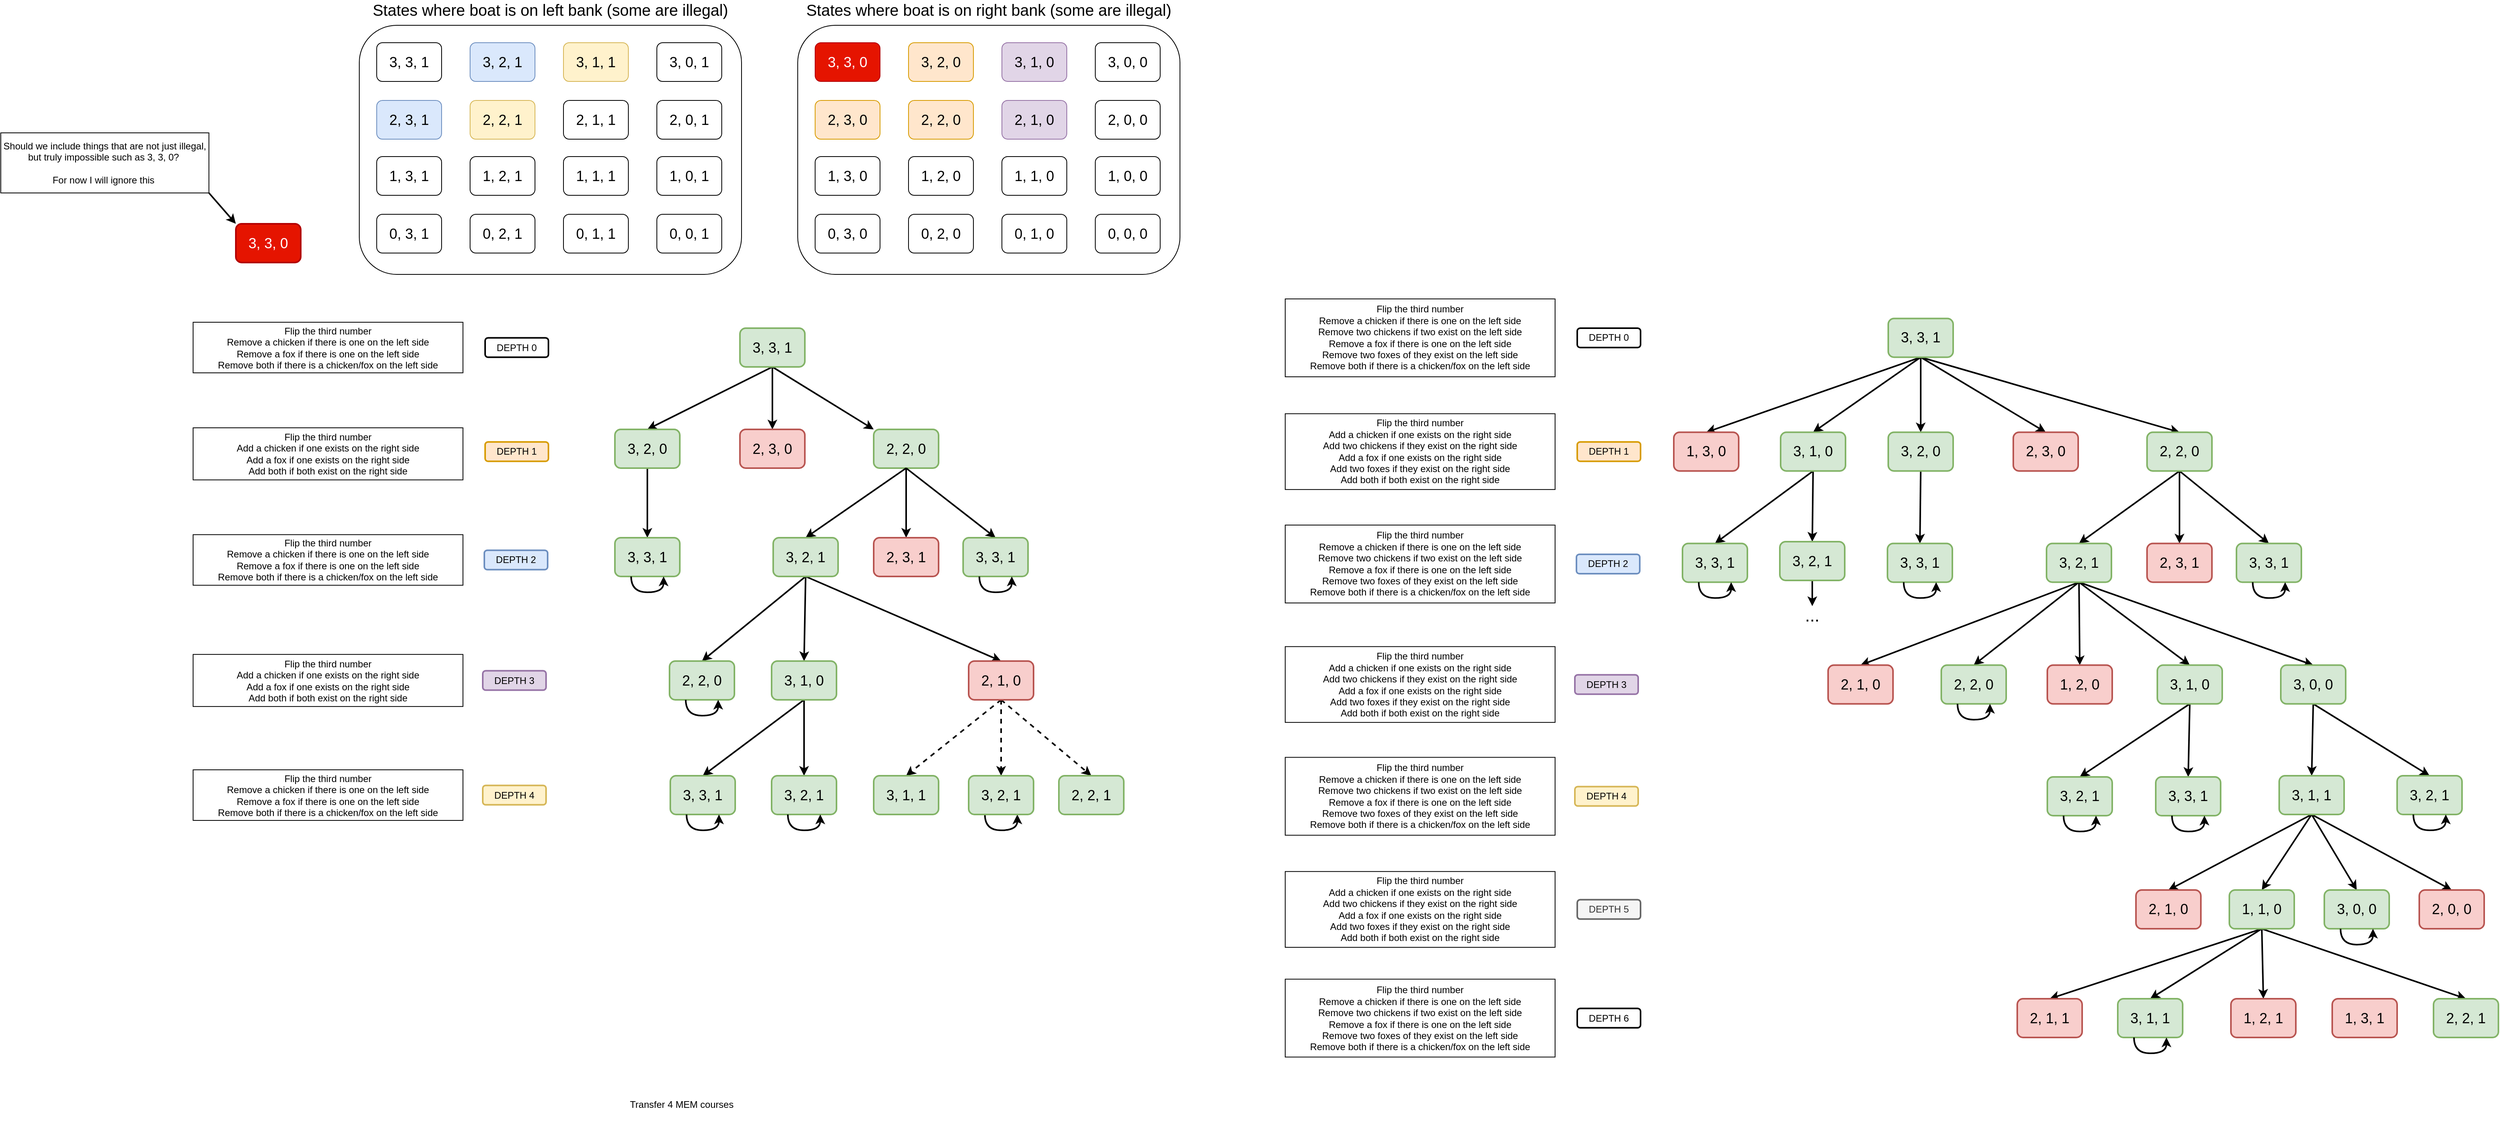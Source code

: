 <mxfile version="14.9.6" type="device" pages="2"><diagram id="nJK5X1Sszg_bnhHg7u3W" name="all_vertices"><mxGraphModel dx="1831" dy="499" grid="0" gridSize="10" guides="1" tooltips="1" connect="1" arrows="1" fold="1" page="0" pageScale="1" pageWidth="850" pageHeight="1100" math="0" shadow="0"><root><mxCell id="0"/><mxCell id="1" parent="0"/><mxCell id="VCcTrK-cu0kdhdaBgV6F-11" value="" style="rounded=1;whiteSpace=wrap;html=1;fillColor=none;" vertex="1" parent="1"><mxGeometry x="193" y="590" width="483" height="315" as="geometry"/></mxCell><mxCell id="VCcTrK-cu0kdhdaBgV6F-1" value="&lt;font style=&quot;font-size: 18px&quot;&gt;3, 3, 1&lt;/font&gt;" style="rounded=1;whiteSpace=wrap;html=1;" vertex="1" parent="1"><mxGeometry x="215" y="612" width="82" height="49" as="geometry"/></mxCell><mxCell id="VCcTrK-cu0kdhdaBgV6F-2" value="&lt;font style=&quot;font-size: 18px&quot;&gt;3, 2, 1&lt;/font&gt;" style="rounded=1;whiteSpace=wrap;html=1;fillColor=#dae8fc;strokeColor=#6c8ebf;" vertex="1" parent="1"><mxGeometry x="333" y="612" width="82" height="49" as="geometry"/></mxCell><mxCell id="VCcTrK-cu0kdhdaBgV6F-3" value="&lt;font style=&quot;font-size: 18px&quot;&gt;3, 1, 1&lt;/font&gt;" style="rounded=1;whiteSpace=wrap;html=1;fillColor=#fff2cc;strokeColor=#d6b656;" vertex="1" parent="1"><mxGeometry x="451" y="612" width="82" height="49" as="geometry"/></mxCell><mxCell id="VCcTrK-cu0kdhdaBgV6F-4" value="&lt;font style=&quot;font-size: 18px&quot;&gt;3, 0, 1&lt;/font&gt;" style="rounded=1;whiteSpace=wrap;html=1;" vertex="1" parent="1"><mxGeometry x="569" y="612" width="82" height="49" as="geometry"/></mxCell><mxCell id="VCcTrK-cu0kdhdaBgV6F-12" value="&lt;font style=&quot;font-size: 20px&quot;&gt;States where boat is on left bank (some are illegal)&lt;/font&gt;" style="text;html=1;strokeColor=none;fillColor=none;align=center;verticalAlign=middle;whiteSpace=wrap;rounded=0;" vertex="1" parent="1"><mxGeometry x="191" y="560" width="487" height="20" as="geometry"/></mxCell><mxCell id="nKM83fhB-j1d3AecDEzB-1" value="&lt;font style=&quot;font-size: 18px&quot;&gt;2, 3, 1&lt;/font&gt;" style="rounded=1;whiteSpace=wrap;html=1;fillColor=#dae8fc;strokeColor=#6c8ebf;" vertex="1" parent="1"><mxGeometry x="215" y="685" width="82" height="49" as="geometry"/></mxCell><mxCell id="nKM83fhB-j1d3AecDEzB-2" value="&lt;font style=&quot;font-size: 18px&quot;&gt;2, 2, 1&lt;/font&gt;" style="rounded=1;whiteSpace=wrap;html=1;fillColor=#fff2cc;strokeColor=#d6b656;" vertex="1" parent="1"><mxGeometry x="333" y="685" width="82" height="49" as="geometry"/></mxCell><mxCell id="nKM83fhB-j1d3AecDEzB-3" value="&lt;font style=&quot;font-size: 18px&quot;&gt;2, 1, 1&lt;/font&gt;" style="rounded=1;whiteSpace=wrap;html=1;" vertex="1" parent="1"><mxGeometry x="451" y="685" width="82" height="49" as="geometry"/></mxCell><mxCell id="nKM83fhB-j1d3AecDEzB-4" value="&lt;font style=&quot;font-size: 18px&quot;&gt;2, 0, 1&lt;/font&gt;" style="rounded=1;whiteSpace=wrap;html=1;" vertex="1" parent="1"><mxGeometry x="569" y="685" width="82" height="49" as="geometry"/></mxCell><mxCell id="nKM83fhB-j1d3AecDEzB-5" value="&lt;font style=&quot;font-size: 18px&quot;&gt;1, 3, 1&lt;/font&gt;" style="rounded=1;whiteSpace=wrap;html=1;" vertex="1" parent="1"><mxGeometry x="215" y="756" width="82" height="49" as="geometry"/></mxCell><mxCell id="nKM83fhB-j1d3AecDEzB-6" value="&lt;font style=&quot;font-size: 18px&quot;&gt;1, 2, 1&lt;/font&gt;" style="rounded=1;whiteSpace=wrap;html=1;" vertex="1" parent="1"><mxGeometry x="333" y="756" width="82" height="49" as="geometry"/></mxCell><mxCell id="nKM83fhB-j1d3AecDEzB-7" value="&lt;font style=&quot;font-size: 18px&quot;&gt;1, 1, 1&lt;/font&gt;" style="rounded=1;whiteSpace=wrap;html=1;" vertex="1" parent="1"><mxGeometry x="451" y="756" width="82" height="49" as="geometry"/></mxCell><mxCell id="nKM83fhB-j1d3AecDEzB-8" value="&lt;font style=&quot;font-size: 18px&quot;&gt;1, 0, 1&lt;/font&gt;" style="rounded=1;whiteSpace=wrap;html=1;" vertex="1" parent="1"><mxGeometry x="569" y="756" width="82" height="49" as="geometry"/></mxCell><mxCell id="nKM83fhB-j1d3AecDEzB-9" value="&lt;font style=&quot;font-size: 18px&quot;&gt;0, 3, 1&lt;/font&gt;" style="rounded=1;whiteSpace=wrap;html=1;" vertex="1" parent="1"><mxGeometry x="215" y="829" width="82" height="49" as="geometry"/></mxCell><mxCell id="nKM83fhB-j1d3AecDEzB-10" value="&lt;font style=&quot;font-size: 18px&quot;&gt;0, 2, 1&lt;/font&gt;" style="rounded=1;whiteSpace=wrap;html=1;" vertex="1" parent="1"><mxGeometry x="333" y="829" width="82" height="49" as="geometry"/></mxCell><mxCell id="nKM83fhB-j1d3AecDEzB-11" value="&lt;font style=&quot;font-size: 18px&quot;&gt;0, 1, 1&lt;/font&gt;" style="rounded=1;whiteSpace=wrap;html=1;" vertex="1" parent="1"><mxGeometry x="451" y="829" width="82" height="49" as="geometry"/></mxCell><mxCell id="nKM83fhB-j1d3AecDEzB-12" value="&lt;font style=&quot;font-size: 18px&quot;&gt;0, 0, 1&lt;/font&gt;" style="rounded=1;whiteSpace=wrap;html=1;" vertex="1" parent="1"><mxGeometry x="569" y="829" width="82" height="49" as="geometry"/></mxCell><mxCell id="nKM83fhB-j1d3AecDEzB-13" value="" style="rounded=1;whiteSpace=wrap;html=1;fillColor=none;" vertex="1" parent="1"><mxGeometry x="747" y="590" width="483" height="315" as="geometry"/></mxCell><mxCell id="nKM83fhB-j1d3AecDEzB-14" value="&lt;font style=&quot;font-size: 18px&quot;&gt;3, 3, 0&lt;/font&gt;" style="rounded=1;whiteSpace=wrap;html=1;fillColor=#e51400;strokeColor=#B20000;fontColor=#ffffff;" vertex="1" parent="1"><mxGeometry x="769" y="612" width="82" height="49" as="geometry"/></mxCell><mxCell id="nKM83fhB-j1d3AecDEzB-15" value="&lt;font style=&quot;font-size: 18px&quot;&gt;3, 2, 0&lt;/font&gt;" style="rounded=1;whiteSpace=wrap;html=1;fillColor=#ffe6cc;strokeColor=#d79b00;" vertex="1" parent="1"><mxGeometry x="887" y="612" width="82" height="49" as="geometry"/></mxCell><mxCell id="nKM83fhB-j1d3AecDEzB-16" value="&lt;font style=&quot;font-size: 18px&quot;&gt;3, 1, 0&lt;/font&gt;" style="rounded=1;whiteSpace=wrap;html=1;fillColor=#e1d5e7;strokeColor=#9673a6;" vertex="1" parent="1"><mxGeometry x="1005" y="612" width="82" height="49" as="geometry"/></mxCell><mxCell id="nKM83fhB-j1d3AecDEzB-17" value="&lt;font style=&quot;font-size: 18px&quot;&gt;3, 0, 0&lt;/font&gt;" style="rounded=1;whiteSpace=wrap;html=1;" vertex="1" parent="1"><mxGeometry x="1123" y="612" width="82" height="49" as="geometry"/></mxCell><mxCell id="nKM83fhB-j1d3AecDEzB-18" value="&lt;font style=&quot;font-size: 20px&quot;&gt;States where boat is on right bank (some are illegal)&lt;/font&gt;" style="text;html=1;strokeColor=none;fillColor=none;align=center;verticalAlign=middle;whiteSpace=wrap;rounded=0;" vertex="1" parent="1"><mxGeometry x="745" y="560" width="487" height="20" as="geometry"/></mxCell><mxCell id="nKM83fhB-j1d3AecDEzB-19" value="&lt;font style=&quot;font-size: 18px&quot;&gt;2, 3, 0&lt;/font&gt;" style="rounded=1;whiteSpace=wrap;html=1;fillColor=#ffe6cc;strokeColor=#d79b00;" vertex="1" parent="1"><mxGeometry x="769" y="685" width="82" height="49" as="geometry"/></mxCell><mxCell id="nKM83fhB-j1d3AecDEzB-20" value="&lt;font style=&quot;font-size: 18px&quot;&gt;2, 2, 0&lt;/font&gt;" style="rounded=1;whiteSpace=wrap;html=1;fillColor=#ffe6cc;strokeColor=#d79b00;" vertex="1" parent="1"><mxGeometry x="887" y="685" width="82" height="49" as="geometry"/></mxCell><mxCell id="nKM83fhB-j1d3AecDEzB-21" value="&lt;font style=&quot;font-size: 18px&quot;&gt;2, 1, 0&lt;/font&gt;" style="rounded=1;whiteSpace=wrap;html=1;fillColor=#e1d5e7;strokeColor=#9673a6;" vertex="1" parent="1"><mxGeometry x="1005" y="685" width="82" height="49" as="geometry"/></mxCell><mxCell id="nKM83fhB-j1d3AecDEzB-22" value="&lt;font style=&quot;font-size: 18px&quot;&gt;2, 0, 0&lt;/font&gt;" style="rounded=1;whiteSpace=wrap;html=1;" vertex="1" parent="1"><mxGeometry x="1123" y="685" width="82" height="49" as="geometry"/></mxCell><mxCell id="nKM83fhB-j1d3AecDEzB-23" value="&lt;font style=&quot;font-size: 18px&quot;&gt;1, 3, 0&lt;/font&gt;" style="rounded=1;whiteSpace=wrap;html=1;" vertex="1" parent="1"><mxGeometry x="769" y="756" width="82" height="49" as="geometry"/></mxCell><mxCell id="nKM83fhB-j1d3AecDEzB-24" value="&lt;font style=&quot;font-size: 18px&quot;&gt;1, 2, 0&lt;/font&gt;" style="rounded=1;whiteSpace=wrap;html=1;" vertex="1" parent="1"><mxGeometry x="887" y="756" width="82" height="49" as="geometry"/></mxCell><mxCell id="nKM83fhB-j1d3AecDEzB-25" value="&lt;font style=&quot;font-size: 18px&quot;&gt;1, 1, 0&lt;/font&gt;" style="rounded=1;whiteSpace=wrap;html=1;" vertex="1" parent="1"><mxGeometry x="1005" y="756" width="82" height="49" as="geometry"/></mxCell><mxCell id="nKM83fhB-j1d3AecDEzB-26" value="&lt;font style=&quot;font-size: 18px&quot;&gt;1, 0, 0&lt;/font&gt;" style="rounded=1;whiteSpace=wrap;html=1;" vertex="1" parent="1"><mxGeometry x="1123" y="756" width="82" height="49" as="geometry"/></mxCell><mxCell id="nKM83fhB-j1d3AecDEzB-27" value="&lt;font style=&quot;font-size: 18px&quot;&gt;0, 3, 0&lt;/font&gt;" style="rounded=1;whiteSpace=wrap;html=1;" vertex="1" parent="1"><mxGeometry x="769" y="829" width="82" height="49" as="geometry"/></mxCell><mxCell id="nKM83fhB-j1d3AecDEzB-28" value="&lt;font style=&quot;font-size: 18px&quot;&gt;0, 2, 0&lt;/font&gt;" style="rounded=1;whiteSpace=wrap;html=1;" vertex="1" parent="1"><mxGeometry x="887" y="829" width="82" height="49" as="geometry"/></mxCell><mxCell id="nKM83fhB-j1d3AecDEzB-29" value="&lt;font style=&quot;font-size: 18px&quot;&gt;0, 1, 0&lt;/font&gt;" style="rounded=1;whiteSpace=wrap;html=1;" vertex="1" parent="1"><mxGeometry x="1005" y="829" width="82" height="49" as="geometry"/></mxCell><mxCell id="nKM83fhB-j1d3AecDEzB-30" value="&lt;font style=&quot;font-size: 18px&quot;&gt;0, 0, 0&lt;/font&gt;" style="rounded=1;whiteSpace=wrap;html=1;" vertex="1" parent="1"><mxGeometry x="1123" y="829" width="82" height="49" as="geometry"/></mxCell><mxCell id="xVLBVKWvQ_wbjacBzEJy-2" style="edgeStyle=none;rounded=0;orthogonalLoop=1;jettySize=auto;html=1;exitX=0.5;exitY=1;exitDx=0;exitDy=0;entryX=0.5;entryY=0;entryDx=0;entryDy=0;strokeWidth=2;" edge="1" parent="1" source="xVLBVKWvQ_wbjacBzEJy-5" target="xVLBVKWvQ_wbjacBzEJy-7"><mxGeometry relative="1" as="geometry"/></mxCell><mxCell id="xVLBVKWvQ_wbjacBzEJy-3" style="edgeStyle=none;rounded=0;orthogonalLoop=1;jettySize=auto;html=1;exitX=0.5;exitY=1;exitDx=0;exitDy=0;entryX=0.5;entryY=0;entryDx=0;entryDy=0;strokeWidth=2;" edge="1" parent="1" source="xVLBVKWvQ_wbjacBzEJy-5" target="xVLBVKWvQ_wbjacBzEJy-8"><mxGeometry relative="1" as="geometry"/></mxCell><mxCell id="xVLBVKWvQ_wbjacBzEJy-4" style="edgeStyle=none;rounded=0;orthogonalLoop=1;jettySize=auto;html=1;exitX=0.5;exitY=1;exitDx=0;exitDy=0;entryX=0;entryY=0;entryDx=0;entryDy=0;strokeWidth=2;" edge="1" parent="1" source="xVLBVKWvQ_wbjacBzEJy-5" target="xVLBVKWvQ_wbjacBzEJy-9"><mxGeometry relative="1" as="geometry"/></mxCell><mxCell id="xVLBVKWvQ_wbjacBzEJy-5" value="&lt;font style=&quot;font-size: 18px&quot;&gt;3, 3, 1&lt;/font&gt;" style="rounded=1;whiteSpace=wrap;html=1;strokeWidth=2;fillColor=#d5e8d4;strokeColor=#82b366;" vertex="1" parent="1"><mxGeometry x="674" y="973" width="82" height="49" as="geometry"/></mxCell><mxCell id="xVLBVKWvQ_wbjacBzEJy-6" value="&lt;font style=&quot;font-size: 18px&quot;&gt;3, 3, 0&lt;/font&gt;" style="rounded=1;whiteSpace=wrap;html=1;fillColor=#e51400;strokeColor=#B20000;strokeWidth=2;fontColor=#ffffff;" vertex="1" parent="1"><mxGeometry x="37" y="841" width="82" height="49" as="geometry"/></mxCell><mxCell id="xVLBVKWvQ_wbjacBzEJy-17" style="edgeStyle=none;rounded=0;orthogonalLoop=1;jettySize=auto;html=1;exitX=0.5;exitY=1;exitDx=0;exitDy=0;entryX=0.5;entryY=0;entryDx=0;entryDy=0;strokeColor=#000000;strokeWidth=2;" edge="1" parent="1" source="xVLBVKWvQ_wbjacBzEJy-7" target="xVLBVKWvQ_wbjacBzEJy-16"><mxGeometry relative="1" as="geometry"/></mxCell><mxCell id="xVLBVKWvQ_wbjacBzEJy-7" value="&lt;font style=&quot;font-size: 18px&quot;&gt;3, 2, 0&lt;/font&gt;" style="rounded=1;whiteSpace=wrap;html=1;fillColor=#d5e8d4;strokeColor=#82b366;strokeWidth=2;" vertex="1" parent="1"><mxGeometry x="516" y="1101" width="82" height="49" as="geometry"/></mxCell><mxCell id="xVLBVKWvQ_wbjacBzEJy-8" value="&lt;font style=&quot;font-size: 18px&quot;&gt;2, 3, 0&lt;/font&gt;" style="rounded=1;whiteSpace=wrap;html=1;fillColor=#f8cecc;strokeColor=#b85450;strokeWidth=2;" vertex="1" parent="1"><mxGeometry x="674" y="1101" width="82" height="49" as="geometry"/></mxCell><mxCell id="xVLBVKWvQ_wbjacBzEJy-9" value="&lt;font style=&quot;font-size: 18px&quot;&gt;2, 2, 0&lt;/font&gt;" style="rounded=1;whiteSpace=wrap;html=1;fillColor=#d5e8d4;strokeColor=#82b366;strokeWidth=2;" vertex="1" parent="1"><mxGeometry x="843" y="1101" width="82" height="49" as="geometry"/></mxCell><mxCell id="xVLBVKWvQ_wbjacBzEJy-16" value="&lt;font style=&quot;font-size: 18px&quot;&gt;3, 3, 1&lt;/font&gt;" style="rounded=1;whiteSpace=wrap;html=1;strokeWidth=2;fillColor=#d5e8d4;strokeColor=#82b366;" vertex="1" parent="1"><mxGeometry x="516" y="1238" width="82" height="49" as="geometry"/></mxCell><mxCell id="xVLBVKWvQ_wbjacBzEJy-18" value="DEPTH 1" style="rounded=1;whiteSpace=wrap;html=1;strokeWidth=2;fillColor=#ffe6cc;align=center;strokeColor=#d79b00;" vertex="1" parent="1"><mxGeometry x="352" y="1116.88" width="80" height="24.5" as="geometry"/></mxCell><mxCell id="xVLBVKWvQ_wbjacBzEJy-19" value="DEPTH 2" style="rounded=1;whiteSpace=wrap;html=1;strokeWidth=2;fillColor=#dae8fc;align=center;strokeColor=#6c8ebf;" vertex="1" parent="1"><mxGeometry x="351" y="1253.88" width="80" height="24.5" as="geometry"/></mxCell><mxCell id="xVLBVKWvQ_wbjacBzEJy-20" value="DEPTH 3" style="rounded=1;whiteSpace=wrap;html=1;strokeWidth=2;fillColor=#e1d5e7;align=center;strokeColor=#9673a6;" vertex="1" parent="1"><mxGeometry x="349" y="1406.25" width="80" height="24.5" as="geometry"/></mxCell><mxCell id="xVLBVKWvQ_wbjacBzEJy-24" style="edgeStyle=none;rounded=0;orthogonalLoop=1;jettySize=auto;html=1;exitX=1;exitY=1;exitDx=0;exitDy=0;entryX=0;entryY=0;entryDx=0;entryDy=0;strokeColor=#000000;strokeWidth=2;" edge="1" parent="1" source="xVLBVKWvQ_wbjacBzEJy-23" target="xVLBVKWvQ_wbjacBzEJy-6"><mxGeometry relative="1" as="geometry"/></mxCell><mxCell id="xVLBVKWvQ_wbjacBzEJy-23" value="Should we include things that are not just illegal, but truly impossible such as 3, 3, 0?&amp;nbsp;&lt;br&gt;&lt;br&gt;For now I will ignore this&amp;nbsp;" style="text;html=1;fillColor=none;align=center;verticalAlign=middle;whiteSpace=wrap;rounded=0;strokeColor=#000000;" vertex="1" parent="1"><mxGeometry x="-260" y="726" width="263" height="76" as="geometry"/></mxCell><mxCell id="xVLBVKWvQ_wbjacBzEJy-31" style="edgeStyle=none;rounded=0;orthogonalLoop=1;jettySize=auto;html=1;exitX=0.5;exitY=1;exitDx=0;exitDy=0;entryX=0.5;entryY=0;entryDx=0;entryDy=0;strokeColor=#000000;strokeWidth=2;" edge="1" parent="1" source="xVLBVKWvQ_wbjacBzEJy-9" target="xVLBVKWvQ_wbjacBzEJy-30"><mxGeometry relative="1" as="geometry"/></mxCell><mxCell id="xVLBVKWvQ_wbjacBzEJy-34" style="edgeStyle=none;rounded=0;orthogonalLoop=1;jettySize=auto;html=1;exitX=0.5;exitY=1;exitDx=0;exitDy=0;entryX=0.5;entryY=0;entryDx=0;entryDy=0;strokeColor=#000000;strokeWidth=2;" edge="1" parent="1" source="xVLBVKWvQ_wbjacBzEJy-9" target="xVLBVKWvQ_wbjacBzEJy-32"><mxGeometry relative="1" as="geometry"/></mxCell><mxCell id="xVLBVKWvQ_wbjacBzEJy-35" style="edgeStyle=none;rounded=0;orthogonalLoop=1;jettySize=auto;html=1;exitX=0.5;exitY=1;exitDx=0;exitDy=0;entryX=0.5;entryY=0;entryDx=0;entryDy=0;strokeColor=#000000;strokeWidth=2;" edge="1" parent="1" source="xVLBVKWvQ_wbjacBzEJy-9" target="xVLBVKWvQ_wbjacBzEJy-33"><mxGeometry relative="1" as="geometry"/></mxCell><mxCell id="xVLBVKWvQ_wbjacBzEJy-30" value="&lt;font style=&quot;font-size: 18px&quot;&gt;3, 3, 1&lt;/font&gt;" style="rounded=1;whiteSpace=wrap;html=1;fillColor=#d5e8d4;strokeColor=#82b366;strokeWidth=2;" vertex="1" parent="1"><mxGeometry x="956" y="1238" width="82" height="49" as="geometry"/></mxCell><mxCell id="xVLBVKWvQ_wbjacBzEJy-32" value="&lt;font style=&quot;font-size: 18px&quot;&gt;2, 3, 1&lt;/font&gt;" style="rounded=1;whiteSpace=wrap;html=1;fillColor=#f8cecc;strokeColor=#b85450;strokeWidth=2;" vertex="1" parent="1"><mxGeometry x="843" y="1238" width="82" height="49" as="geometry"/></mxCell><mxCell id="xVLBVKWvQ_wbjacBzEJy-46" style="rounded=0;orthogonalLoop=1;jettySize=auto;html=1;exitX=0.5;exitY=1;exitDx=0;exitDy=0;entryX=0.5;entryY=0;entryDx=0;entryDy=0;strokeColor=#000000;strokeWidth=2;" edge="1" parent="1" source="xVLBVKWvQ_wbjacBzEJy-33" target="xVLBVKWvQ_wbjacBzEJy-43"><mxGeometry relative="1" as="geometry"/></mxCell><mxCell id="xVLBVKWvQ_wbjacBzEJy-47" style="edgeStyle=none;rounded=0;orthogonalLoop=1;jettySize=auto;html=1;exitX=0.5;exitY=1;exitDx=0;exitDy=0;entryX=0.5;entryY=0;entryDx=0;entryDy=0;strokeColor=#000000;strokeWidth=2;" edge="1" parent="1" source="xVLBVKWvQ_wbjacBzEJy-33" target="xVLBVKWvQ_wbjacBzEJy-44"><mxGeometry relative="1" as="geometry"/></mxCell><mxCell id="xVLBVKWvQ_wbjacBzEJy-48" style="edgeStyle=none;rounded=0;orthogonalLoop=1;jettySize=auto;html=1;exitX=0.5;exitY=1;exitDx=0;exitDy=0;entryX=0.5;entryY=0;entryDx=0;entryDy=0;strokeColor=#000000;strokeWidth=2;" edge="1" parent="1" source="xVLBVKWvQ_wbjacBzEJy-33" target="xVLBVKWvQ_wbjacBzEJy-45"><mxGeometry relative="1" as="geometry"/></mxCell><mxCell id="xVLBVKWvQ_wbjacBzEJy-33" value="&lt;font style=&quot;font-size: 18px&quot;&gt;3, 2, 1&lt;/font&gt;" style="rounded=1;whiteSpace=wrap;html=1;fillColor=#d5e8d4;strokeColor=#82b366;strokeWidth=2;" vertex="1" parent="1"><mxGeometry x="716" y="1238" width="82" height="49" as="geometry"/></mxCell><mxCell id="xVLBVKWvQ_wbjacBzEJy-37" value="Flip the third number&lt;br&gt;Add a chicken if one exists on the right side&lt;br&gt;Add a fox if one exists on the right side&lt;br&gt;Add both if both exist on the right side" style="text;html=1;fillColor=none;align=center;verticalAlign=middle;whiteSpace=wrap;rounded=0;strokeColor=#000000;" vertex="1" parent="1"><mxGeometry x="-17" y="1099" width="341" height="65.87" as="geometry"/></mxCell><mxCell id="xVLBVKWvQ_wbjacBzEJy-38" value="Flip the third number&lt;br&gt;Remove a chicken if there is one on the left side&lt;br&gt;Remove a fox if there is one on the left side&lt;br&gt;Remove both if there is a chicken/fox on the left side" style="text;html=1;fillColor=none;align=center;verticalAlign=middle;whiteSpace=wrap;rounded=0;strokeColor=#000000;" vertex="1" parent="1"><mxGeometry x="-17" y="1234.13" width="341" height="64" as="geometry"/></mxCell><mxCell id="xVLBVKWvQ_wbjacBzEJy-39" style="edgeStyle=orthogonalEdgeStyle;rounded=0;orthogonalLoop=1;jettySize=auto;html=1;exitX=0.25;exitY=1;exitDx=0;exitDy=0;entryX=0.75;entryY=1;entryDx=0;entryDy=0;strokeColor=#000000;strokeWidth=2;curved=1;" edge="1" parent="1" source="xVLBVKWvQ_wbjacBzEJy-16" target="xVLBVKWvQ_wbjacBzEJy-16"><mxGeometry relative="1" as="geometry"/></mxCell><mxCell id="xVLBVKWvQ_wbjacBzEJy-40" style="edgeStyle=orthogonalEdgeStyle;rounded=0;orthogonalLoop=1;jettySize=auto;html=1;exitX=0.25;exitY=1;exitDx=0;exitDy=0;entryX=0.75;entryY=1;entryDx=0;entryDy=0;strokeColor=#000000;strokeWidth=2;curved=1;" edge="1" parent="1" source="xVLBVKWvQ_wbjacBzEJy-30" target="xVLBVKWvQ_wbjacBzEJy-30"><mxGeometry relative="1" as="geometry"/></mxCell><mxCell id="xVLBVKWvQ_wbjacBzEJy-41" value="Flip the third number&lt;br&gt;Remove a chicken if there is one on the left side&lt;br&gt;Remove a fox if there is one on the left side&lt;br&gt;Remove both if there is a chicken/fox on the left side" style="text;html=1;fillColor=none;align=center;verticalAlign=middle;whiteSpace=wrap;rounded=0;strokeColor=#000000;" vertex="1" parent="1"><mxGeometry x="-17" y="965.5" width="341" height="64" as="geometry"/></mxCell><mxCell id="xVLBVKWvQ_wbjacBzEJy-42" value="DEPTH 0" style="rounded=1;whiteSpace=wrap;html=1;strokeWidth=2;align=center;" vertex="1" parent="1"><mxGeometry x="352" y="985.25" width="80" height="24.5" as="geometry"/></mxCell><mxCell id="xVLBVKWvQ_wbjacBzEJy-43" value="&lt;font style=&quot;font-size: 18px&quot;&gt;2, 2, 0&lt;/font&gt;" style="rounded=1;whiteSpace=wrap;html=1;fillColor=#d5e8d4;strokeColor=#82b366;strokeWidth=2;" vertex="1" parent="1"><mxGeometry x="585" y="1394" width="82" height="49" as="geometry"/></mxCell><mxCell id="xVLBVKWvQ_wbjacBzEJy-54" style="edgeStyle=orthogonalEdgeStyle;curved=1;rounded=0;orthogonalLoop=1;jettySize=auto;html=1;exitX=0.5;exitY=1;exitDx=0;exitDy=0;entryX=0.5;entryY=0;entryDx=0;entryDy=0;strokeColor=#000000;strokeWidth=2;" edge="1" parent="1" source="xVLBVKWvQ_wbjacBzEJy-44" target="xVLBVKWvQ_wbjacBzEJy-53"><mxGeometry relative="1" as="geometry"/></mxCell><mxCell id="JKCvIWmo9LG8K6ohdIgU-3" style="rounded=0;orthogonalLoop=1;jettySize=auto;html=1;exitX=0.5;exitY=1;exitDx=0;exitDy=0;entryX=0.5;entryY=0;entryDx=0;entryDy=0;strokeColor=#000000;strokeWidth=2;" edge="1" parent="1" source="xVLBVKWvQ_wbjacBzEJy-44" target="JKCvIWmo9LG8K6ohdIgU-1"><mxGeometry relative="1" as="geometry"/></mxCell><mxCell id="xVLBVKWvQ_wbjacBzEJy-44" value="&lt;font style=&quot;font-size: 18px&quot;&gt;3, 1, 0&lt;/font&gt;" style="rounded=1;whiteSpace=wrap;html=1;fillColor=#d5e8d4;strokeColor=#82b366;strokeWidth=2;" vertex="1" parent="1"><mxGeometry x="714" y="1394" width="82" height="49" as="geometry"/></mxCell><mxCell id="xVLBVKWvQ_wbjacBzEJy-57" style="rounded=0;orthogonalLoop=1;jettySize=auto;html=1;exitX=0.5;exitY=1;exitDx=0;exitDy=0;entryX=0.5;entryY=0;entryDx=0;entryDy=0;strokeColor=#000000;strokeWidth=2;dashed=1;" edge="1" parent="1" source="xVLBVKWvQ_wbjacBzEJy-45" target="xVLBVKWvQ_wbjacBzEJy-56"><mxGeometry relative="1" as="geometry"/></mxCell><mxCell id="xVLBVKWvQ_wbjacBzEJy-59" style="edgeStyle=none;rounded=0;orthogonalLoop=1;jettySize=auto;html=1;exitX=0.5;exitY=1;exitDx=0;exitDy=0;entryX=0.5;entryY=0;entryDx=0;entryDy=0;strokeColor=#000000;strokeWidth=2;dashed=1;" edge="1" parent="1" source="xVLBVKWvQ_wbjacBzEJy-45" target="xVLBVKWvQ_wbjacBzEJy-58"><mxGeometry relative="1" as="geometry"/></mxCell><mxCell id="xVLBVKWvQ_wbjacBzEJy-62" style="edgeStyle=none;rounded=0;orthogonalLoop=1;jettySize=auto;html=1;exitX=0.5;exitY=1;exitDx=0;exitDy=0;entryX=0.5;entryY=0;entryDx=0;entryDy=0;strokeColor=#000000;strokeWidth=2;dashed=1;" edge="1" parent="1" source="xVLBVKWvQ_wbjacBzEJy-45" target="xVLBVKWvQ_wbjacBzEJy-61"><mxGeometry relative="1" as="geometry"/></mxCell><mxCell id="xVLBVKWvQ_wbjacBzEJy-45" value="&lt;font style=&quot;font-size: 18px&quot;&gt;2, 1, 0&lt;/font&gt;" style="rounded=1;whiteSpace=wrap;html=1;fillColor=#f8cecc;strokeColor=#b85450;strokeWidth=2;" vertex="1" parent="1"><mxGeometry x="963" y="1394" width="82" height="49" as="geometry"/></mxCell><mxCell id="xVLBVKWvQ_wbjacBzEJy-51" value="Flip the third number&lt;br&gt;Add a chicken if one exists on the right side&lt;br&gt;Add a fox if one exists on the right side&lt;br&gt;Add both if both exist on the right side" style="text;html=1;fillColor=none;align=center;verticalAlign=middle;whiteSpace=wrap;rounded=0;strokeColor=#000000;" vertex="1" parent="1"><mxGeometry x="-17" y="1385.57" width="341" height="65.87" as="geometry"/></mxCell><mxCell id="xVLBVKWvQ_wbjacBzEJy-52" style="edgeStyle=orthogonalEdgeStyle;rounded=0;orthogonalLoop=1;jettySize=auto;html=1;exitX=0.25;exitY=1;exitDx=0;exitDy=0;entryX=0.75;entryY=1;entryDx=0;entryDy=0;strokeColor=#000000;strokeWidth=2;curved=1;" edge="1" parent="1" source="xVLBVKWvQ_wbjacBzEJy-43" target="xVLBVKWvQ_wbjacBzEJy-43"><mxGeometry relative="1" as="geometry"/></mxCell><mxCell id="xVLBVKWvQ_wbjacBzEJy-53" value="&lt;font style=&quot;font-size: 18px&quot;&gt;3, 2, 1&lt;/font&gt;" style="rounded=1;whiteSpace=wrap;html=1;fillColor=#d5e8d4;strokeColor=#82b366;strokeWidth=2;" vertex="1" parent="1"><mxGeometry x="714" y="1539" width="82" height="49" as="geometry"/></mxCell><mxCell id="xVLBVKWvQ_wbjacBzEJy-55" style="edgeStyle=orthogonalEdgeStyle;curved=1;rounded=0;orthogonalLoop=1;jettySize=auto;html=1;exitX=0.25;exitY=1;exitDx=0;exitDy=0;entryX=0.75;entryY=1;entryDx=0;entryDy=0;strokeColor=#000000;strokeWidth=2;" edge="1" parent="1" source="xVLBVKWvQ_wbjacBzEJy-53" target="xVLBVKWvQ_wbjacBzEJy-53"><mxGeometry relative="1" as="geometry"/></mxCell><mxCell id="xVLBVKWvQ_wbjacBzEJy-56" value="&lt;font style=&quot;font-size: 18px&quot;&gt;2, 2, 1&lt;/font&gt;" style="rounded=1;whiteSpace=wrap;html=1;fillColor=#d5e8d4;strokeColor=#82b366;strokeWidth=2;" vertex="1" parent="1"><mxGeometry x="1077" y="1539" width="82" height="49" as="geometry"/></mxCell><mxCell id="xVLBVKWvQ_wbjacBzEJy-63" style="edgeStyle=orthogonalEdgeStyle;rounded=0;orthogonalLoop=1;jettySize=auto;html=1;exitX=0.25;exitY=1;exitDx=0;exitDy=0;strokeColor=#000000;strokeWidth=2;curved=1;entryX=0.75;entryY=1;entryDx=0;entryDy=0;" edge="1" parent="1" source="xVLBVKWvQ_wbjacBzEJy-58" target="xVLBVKWvQ_wbjacBzEJy-58"><mxGeometry relative="1" as="geometry"><mxPoint x="1020.765" y="1637.471" as="targetPoint"/><Array as="points"><mxPoint x="983" y="1608"/><mxPoint x="1025" y="1608"/></Array></mxGeometry></mxCell><mxCell id="xVLBVKWvQ_wbjacBzEJy-58" value="&lt;font style=&quot;font-size: 18px&quot;&gt;3, 2, 1&lt;/font&gt;" style="rounded=1;whiteSpace=wrap;html=1;fillColor=#d5e8d4;strokeColor=#82b366;strokeWidth=2;" vertex="1" parent="1"><mxGeometry x="963" y="1539" width="82" height="49" as="geometry"/></mxCell><mxCell id="xVLBVKWvQ_wbjacBzEJy-61" value="&lt;font style=&quot;font-size: 18px&quot;&gt;3, 1, 1&lt;/font&gt;" style="rounded=1;whiteSpace=wrap;html=1;fillColor=#d5e8d4;strokeColor=#82b366;strokeWidth=2;" vertex="1" parent="1"><mxGeometry x="843" y="1539" width="82" height="49" as="geometry"/></mxCell><mxCell id="xVLBVKWvQ_wbjacBzEJy-64" value="DEPTH 4" style="rounded=1;whiteSpace=wrap;html=1;strokeWidth=2;fillColor=#fff2cc;align=center;strokeColor=#d6b656;" vertex="1" parent="1"><mxGeometry x="349" y="1551.25" width="80" height="24.5" as="geometry"/></mxCell><mxCell id="xVLBVKWvQ_wbjacBzEJy-66" value="Flip the third number&lt;br&gt;Remove a chicken if there is one on the left side&lt;br&gt;Remove a fox if there is one on the left side&lt;br&gt;Remove both if there is a chicken/fox on the left side" style="text;html=1;fillColor=none;align=center;verticalAlign=middle;whiteSpace=wrap;rounded=0;strokeColor=#000000;" vertex="1" parent="1"><mxGeometry x="-17" y="1531.5" width="341" height="64" as="geometry"/></mxCell><mxCell id="xVLBVKWvQ_wbjacBzEJy-70" value="Transfer 4 MEM courses" style="text;html=1;strokeColor=none;fillColor=none;align=center;verticalAlign=middle;whiteSpace=wrap;rounded=0;" vertex="1" parent="1"><mxGeometry x="533" y="1924" width="135" height="62" as="geometry"/></mxCell><mxCell id="JKCvIWmo9LG8K6ohdIgU-1" value="&lt;font style=&quot;font-size: 18px&quot;&gt;3, 3, 1&lt;/font&gt;" style="rounded=1;whiteSpace=wrap;html=1;strokeWidth=2;fillColor=#d5e8d4;strokeColor=#82b366;" vertex="1" parent="1"><mxGeometry x="586" y="1539" width="82" height="49" as="geometry"/></mxCell><mxCell id="JKCvIWmo9LG8K6ohdIgU-2" style="edgeStyle=orthogonalEdgeStyle;curved=1;rounded=0;orthogonalLoop=1;jettySize=auto;html=1;exitX=0.25;exitY=1;exitDx=0;exitDy=0;entryX=0.75;entryY=1;entryDx=0;entryDy=0;strokeColor=#000000;strokeWidth=2;" edge="1" parent="1" source="JKCvIWmo9LG8K6ohdIgU-1" target="JKCvIWmo9LG8K6ohdIgU-1"><mxGeometry relative="1" as="geometry"/></mxCell><mxCell id="JKCvIWmo9LG8K6ohdIgU-4" style="edgeStyle=none;rounded=0;orthogonalLoop=1;jettySize=auto;html=1;exitX=0.5;exitY=1;exitDx=0;exitDy=0;entryX=0.5;entryY=0;entryDx=0;entryDy=0;strokeWidth=2;" edge="1" parent="1" source="JKCvIWmo9LG8K6ohdIgU-7" target="JKCvIWmo9LG8K6ohdIgU-9"><mxGeometry relative="1" as="geometry"/></mxCell><mxCell id="JKCvIWmo9LG8K6ohdIgU-5" style="edgeStyle=none;rounded=0;orthogonalLoop=1;jettySize=auto;html=1;exitX=0.5;exitY=1;exitDx=0;exitDy=0;entryX=0.5;entryY=0;entryDx=0;entryDy=0;strokeWidth=2;" edge="1" parent="1" source="JKCvIWmo9LG8K6ohdIgU-7" target="JKCvIWmo9LG8K6ohdIgU-10"><mxGeometry relative="1" as="geometry"/></mxCell><mxCell id="JKCvIWmo9LG8K6ohdIgU-6" style="edgeStyle=none;rounded=0;orthogonalLoop=1;jettySize=auto;html=1;exitX=0.5;exitY=1;exitDx=0;exitDy=0;entryX=0.5;entryY=0;entryDx=0;entryDy=0;strokeWidth=2;" edge="1" parent="1" source="JKCvIWmo9LG8K6ohdIgU-7" target="JKCvIWmo9LG8K6ohdIgU-11"><mxGeometry relative="1" as="geometry"/></mxCell><mxCell id="JKCvIWmo9LG8K6ohdIgU-53" style="edgeStyle=none;rounded=0;orthogonalLoop=1;jettySize=auto;html=1;exitX=0.5;exitY=1;exitDx=0;exitDy=0;entryX=0.5;entryY=0;entryDx=0;entryDy=0;strokeColor=#000000;strokeWidth=2;" edge="1" parent="1" source="JKCvIWmo9LG8K6ohdIgU-7" target="JKCvIWmo9LG8K6ohdIgU-51"><mxGeometry relative="1" as="geometry"/></mxCell><mxCell id="JKCvIWmo9LG8K6ohdIgU-55" style="edgeStyle=none;rounded=0;orthogonalLoop=1;jettySize=auto;html=1;exitX=0.5;exitY=1;exitDx=0;exitDy=0;entryX=0.5;entryY=0;entryDx=0;entryDy=0;strokeColor=#000000;strokeWidth=2;" edge="1" parent="1" source="JKCvIWmo9LG8K6ohdIgU-7" target="JKCvIWmo9LG8K6ohdIgU-54"><mxGeometry relative="1" as="geometry"/></mxCell><mxCell id="JKCvIWmo9LG8K6ohdIgU-7" value="&lt;font style=&quot;font-size: 18px&quot;&gt;3, 3, 1&lt;/font&gt;" style="rounded=1;whiteSpace=wrap;html=1;strokeWidth=2;fillColor=#d5e8d4;strokeColor=#82b366;" vertex="1" parent="1"><mxGeometry x="2125" y="960.75" width="82" height="49" as="geometry"/></mxCell><mxCell id="JKCvIWmo9LG8K6ohdIgU-58" style="edgeStyle=none;rounded=0;orthogonalLoop=1;jettySize=auto;html=1;exitX=0.5;exitY=1;exitDx=0;exitDy=0;entryX=0.5;entryY=0;entryDx=0;entryDy=0;strokeColor=#000000;strokeWidth=2;" edge="1" parent="1" source="JKCvIWmo9LG8K6ohdIgU-9" target="JKCvIWmo9LG8K6ohdIgU-56"><mxGeometry relative="1" as="geometry"/></mxCell><mxCell id="JKCvIWmo9LG8K6ohdIgU-9" value="&lt;font style=&quot;font-size: 18px&quot;&gt;3, 2, 0&lt;/font&gt;" style="rounded=1;whiteSpace=wrap;html=1;fillColor=#d5e8d4;strokeColor=#82b366;strokeWidth=2;" vertex="1" parent="1"><mxGeometry x="2125" y="1104.63" width="82" height="49" as="geometry"/></mxCell><mxCell id="JKCvIWmo9LG8K6ohdIgU-10" value="&lt;font style=&quot;font-size: 18px&quot;&gt;2, 3, 0&lt;/font&gt;" style="rounded=1;whiteSpace=wrap;html=1;fillColor=#f8cecc;strokeColor=#b85450;strokeWidth=2;" vertex="1" parent="1"><mxGeometry x="2283" y="1104.63" width="82" height="49" as="geometry"/></mxCell><mxCell id="iILhX8u_96C57YtkqmXY-5" style="edgeStyle=none;rounded=0;orthogonalLoop=1;jettySize=auto;html=1;exitX=0.5;exitY=1;exitDx=0;exitDy=0;entryX=0.5;entryY=0;entryDx=0;entryDy=0;strokeColor=#000000;strokeWidth=2;" edge="1" parent="1" source="JKCvIWmo9LG8K6ohdIgU-11" target="iILhX8u_96C57YtkqmXY-3"><mxGeometry relative="1" as="geometry"/></mxCell><mxCell id="iILhX8u_96C57YtkqmXY-6" style="edgeStyle=none;rounded=0;orthogonalLoop=1;jettySize=auto;html=1;exitX=0.5;exitY=1;exitDx=0;exitDy=0;entryX=0.5;entryY=0;entryDx=0;entryDy=0;strokeColor=#000000;strokeWidth=2;" edge="1" parent="1" source="JKCvIWmo9LG8K6ohdIgU-11" target="iILhX8u_96C57YtkqmXY-2"><mxGeometry relative="1" as="geometry"/></mxCell><mxCell id="iILhX8u_96C57YtkqmXY-7" style="edgeStyle=none;rounded=0;orthogonalLoop=1;jettySize=auto;html=1;exitX=0.5;exitY=1;exitDx=0;exitDy=0;entryX=0.5;entryY=0;entryDx=0;entryDy=0;strokeColor=#000000;strokeWidth=2;" edge="1" parent="1" source="JKCvIWmo9LG8K6ohdIgU-11" target="iILhX8u_96C57YtkqmXY-1"><mxGeometry relative="1" as="geometry"/></mxCell><mxCell id="JKCvIWmo9LG8K6ohdIgU-11" value="&lt;font style=&quot;font-size: 18px&quot;&gt;2, 2, 0&lt;/font&gt;" style="rounded=1;whiteSpace=wrap;html=1;fillColor=#d5e8d4;strokeColor=#82b366;strokeWidth=2;" vertex="1" parent="1"><mxGeometry x="2452" y="1104.63" width="82" height="49" as="geometry"/></mxCell><mxCell id="JKCvIWmo9LG8K6ohdIgU-13" value="DEPTH 1" style="rounded=1;whiteSpace=wrap;html=1;strokeWidth=2;fillColor=#ffe6cc;align=center;strokeColor=#d79b00;" vertex="1" parent="1"><mxGeometry x="1732" y="1116.88" width="80" height="24.5" as="geometry"/></mxCell><mxCell id="JKCvIWmo9LG8K6ohdIgU-14" value="DEPTH 2" style="rounded=1;whiteSpace=wrap;html=1;strokeWidth=2;fillColor=#dae8fc;align=center;strokeColor=#6c8ebf;" vertex="1" parent="1"><mxGeometry x="1731" y="1259" width="80" height="24.5" as="geometry"/></mxCell><mxCell id="JKCvIWmo9LG8K6ohdIgU-15" value="DEPTH 3" style="rounded=1;whiteSpace=wrap;html=1;strokeWidth=2;fillColor=#e1d5e7;align=center;strokeColor=#9673a6;" vertex="1" parent="1"><mxGeometry x="1729" y="1411.37" width="80" height="24.5" as="geometry"/></mxCell><mxCell id="JKCvIWmo9LG8K6ohdIgU-25" value="Flip the third number&lt;br&gt;Add a chicken if one exists on the right side&lt;br&gt;Add two chickens if they exist on the right side&lt;br&gt;Add a fox if one exists on the right side&lt;br&gt;Add two foxes if they exist on the right side&lt;br&gt;Add both if both exist on the right side" style="text;html=1;fillColor=none;align=center;verticalAlign=middle;whiteSpace=wrap;rounded=0;strokeColor=#000000;" vertex="1" parent="1"><mxGeometry x="1363" y="1081.19" width="341" height="95.87" as="geometry"/></mxCell><mxCell id="JKCvIWmo9LG8K6ohdIgU-29" value="Flip the third number&lt;br&gt;Remove a chicken if there is one on the left side&lt;br&gt;Remove two chickens if two exist on the left side&lt;br&gt;Remove a fox if there is one on the left side&lt;br&gt;Remove two foxes of they exist on the left side&lt;br&gt;Remove both if there is a chicken/fox on the left side" style="text;html=1;fillColor=none;align=center;verticalAlign=middle;whiteSpace=wrap;rounded=0;strokeColor=#000000;" vertex="1" parent="1"><mxGeometry x="1363" y="936" width="341" height="98.5" as="geometry"/></mxCell><mxCell id="JKCvIWmo9LG8K6ohdIgU-30" value="DEPTH 0" style="rounded=1;whiteSpace=wrap;html=1;strokeWidth=2;align=center;" vertex="1" parent="1"><mxGeometry x="1732" y="973" width="80" height="24.5" as="geometry"/></mxCell><mxCell id="iILhX8u_96C57YtkqmXY-10" style="edgeStyle=none;rounded=0;orthogonalLoop=1;jettySize=auto;html=1;exitX=0.5;exitY=1;exitDx=0;exitDy=0;entryX=0.5;entryY=0;entryDx=0;entryDy=0;strokeColor=#000000;strokeWidth=2;" edge="1" parent="1" source="JKCvIWmo9LG8K6ohdIgU-51" target="iILhX8u_96C57YtkqmXY-8"><mxGeometry relative="1" as="geometry"/></mxCell><mxCell id="iILhX8u_96C57YtkqmXY-11" style="edgeStyle=none;rounded=0;orthogonalLoop=1;jettySize=auto;html=1;exitX=0.5;exitY=1;exitDx=0;exitDy=0;entryX=0.5;entryY=0;entryDx=0;entryDy=0;strokeColor=#000000;strokeWidth=2;" edge="1" parent="1" source="JKCvIWmo9LG8K6ohdIgU-51" target="iILhX8u_96C57YtkqmXY-9"><mxGeometry relative="1" as="geometry"/></mxCell><mxCell id="JKCvIWmo9LG8K6ohdIgU-51" value="&lt;font style=&quot;font-size: 18px&quot;&gt;3, 1, 0&lt;/font&gt;" style="rounded=1;whiteSpace=wrap;html=1;fillColor=#d5e8d4;strokeColor=#82b366;strokeWidth=2;" vertex="1" parent="1"><mxGeometry x="1989" y="1104.63" width="82" height="49" as="geometry"/></mxCell><mxCell id="JKCvIWmo9LG8K6ohdIgU-54" value="&lt;font style=&quot;font-size: 18px&quot;&gt;1, 3, 0&lt;/font&gt;" style="rounded=1;whiteSpace=wrap;html=1;fillColor=#f8cecc;strokeColor=#b85450;strokeWidth=2;" vertex="1" parent="1"><mxGeometry x="1854" y="1104.63" width="82" height="49" as="geometry"/></mxCell><mxCell id="JKCvIWmo9LG8K6ohdIgU-56" value="&lt;font style=&quot;font-size: 18px&quot;&gt;3, 3, 1&lt;/font&gt;" style="rounded=1;whiteSpace=wrap;html=1;strokeWidth=2;fillColor=#d5e8d4;strokeColor=#82b366;" vertex="1" parent="1"><mxGeometry x="2124" y="1245.25" width="82" height="49" as="geometry"/></mxCell><mxCell id="JKCvIWmo9LG8K6ohdIgU-57" style="edgeStyle=orthogonalEdgeStyle;rounded=0;orthogonalLoop=1;jettySize=auto;html=1;exitX=0.25;exitY=1;exitDx=0;exitDy=0;entryX=0.75;entryY=1;entryDx=0;entryDy=0;strokeColor=#000000;strokeWidth=2;curved=1;" edge="1" parent="1" source="JKCvIWmo9LG8K6ohdIgU-56" target="JKCvIWmo9LG8K6ohdIgU-56"><mxGeometry relative="1" as="geometry"/></mxCell><mxCell id="JKCvIWmo9LG8K6ohdIgU-59" value="Flip the third number&lt;br&gt;Add a chicken if one exists on the right side&lt;br&gt;Add two chickens if they exist on the right side&lt;br&gt;Add a fox if one exists on the right side&lt;br&gt;Add two foxes if they exist on the right side&lt;br&gt;Add both if both exist on the right side" style="text;html=1;fillColor=none;align=center;verticalAlign=middle;whiteSpace=wrap;rounded=0;strokeColor=#000000;" vertex="1" parent="1"><mxGeometry x="1363" y="1375.69" width="341" height="95.87" as="geometry"/></mxCell><mxCell id="JKCvIWmo9LG8K6ohdIgU-60" value="Flip the third number&lt;br&gt;Remove a chicken if there is one on the left side&lt;br&gt;Remove two chickens if two exist on the left side&lt;br&gt;Remove a fox if there is one on the left side&lt;br&gt;Remove two foxes of they exist on the left side&lt;br&gt;Remove both if there is a chicken/fox on the left side" style="text;html=1;fillColor=none;align=center;verticalAlign=middle;whiteSpace=wrap;rounded=0;strokeColor=#000000;" vertex="1" parent="1"><mxGeometry x="1363" y="1222" width="341" height="98.5" as="geometry"/></mxCell><mxCell id="iILhX8u_96C57YtkqmXY-1" value="&lt;font style=&quot;font-size: 18px&quot;&gt;3, 3, 1&lt;/font&gt;" style="rounded=1;whiteSpace=wrap;html=1;fillColor=#d5e8d4;strokeColor=#82b366;strokeWidth=2;" vertex="1" parent="1"><mxGeometry x="2565" y="1245.25" width="82" height="49" as="geometry"/></mxCell><mxCell id="iILhX8u_96C57YtkqmXY-2" value="&lt;font style=&quot;font-size: 18px&quot;&gt;2, 3, 1&lt;/font&gt;" style="rounded=1;whiteSpace=wrap;html=1;fillColor=#f8cecc;strokeColor=#b85450;strokeWidth=2;" vertex="1" parent="1"><mxGeometry x="2452" y="1245.25" width="82" height="49" as="geometry"/></mxCell><mxCell id="iILhX8u_96C57YtkqmXY-27" style="edgeStyle=none;rounded=0;orthogonalLoop=1;jettySize=auto;html=1;exitX=0.5;exitY=1;exitDx=0;exitDy=0;entryX=0.5;entryY=0;entryDx=0;entryDy=0;strokeColor=#000000;strokeWidth=2;" edge="1" parent="1" source="iILhX8u_96C57YtkqmXY-3" target="iILhX8u_96C57YtkqmXY-16"><mxGeometry relative="1" as="geometry"/></mxCell><mxCell id="iILhX8u_96C57YtkqmXY-28" style="edgeStyle=none;rounded=0;orthogonalLoop=1;jettySize=auto;html=1;exitX=0.5;exitY=1;exitDx=0;exitDy=0;entryX=0.5;entryY=0;entryDx=0;entryDy=0;strokeColor=#000000;strokeWidth=2;" edge="1" parent="1" source="iILhX8u_96C57YtkqmXY-3" target="iILhX8u_96C57YtkqmXY-15"><mxGeometry relative="1" as="geometry"/></mxCell><mxCell id="iILhX8u_96C57YtkqmXY-29" style="edgeStyle=none;rounded=0;orthogonalLoop=1;jettySize=auto;html=1;exitX=0.5;exitY=1;exitDx=0;exitDy=0;entryX=0.5;entryY=0;entryDx=0;entryDy=0;strokeColor=#000000;strokeWidth=2;" edge="1" parent="1" source="iILhX8u_96C57YtkqmXY-3" target="iILhX8u_96C57YtkqmXY-14"><mxGeometry relative="1" as="geometry"/></mxCell><mxCell id="iILhX8u_96C57YtkqmXY-30" style="edgeStyle=none;rounded=0;orthogonalLoop=1;jettySize=auto;html=1;exitX=0.5;exitY=1;exitDx=0;exitDy=0;entryX=0.5;entryY=0;entryDx=0;entryDy=0;strokeColor=#000000;strokeWidth=2;" edge="1" parent="1" source="iILhX8u_96C57YtkqmXY-3" target="iILhX8u_96C57YtkqmXY-13"><mxGeometry relative="1" as="geometry"/></mxCell><mxCell id="iILhX8u_96C57YtkqmXY-31" style="edgeStyle=none;rounded=0;orthogonalLoop=1;jettySize=auto;html=1;exitX=0.5;exitY=1;exitDx=0;exitDy=0;entryX=0.5;entryY=0;entryDx=0;entryDy=0;strokeColor=#000000;strokeWidth=2;" edge="1" parent="1" source="iILhX8u_96C57YtkqmXY-3" target="iILhX8u_96C57YtkqmXY-17"><mxGeometry relative="1" as="geometry"/></mxCell><mxCell id="iILhX8u_96C57YtkqmXY-3" value="&lt;font style=&quot;font-size: 18px&quot;&gt;3, 2, 1&lt;/font&gt;" style="rounded=1;whiteSpace=wrap;html=1;fillColor=#d5e8d4;strokeColor=#82b366;strokeWidth=2;" vertex="1" parent="1"><mxGeometry x="2325" y="1245.25" width="82" height="49" as="geometry"/></mxCell><mxCell id="iILhX8u_96C57YtkqmXY-4" style="edgeStyle=orthogonalEdgeStyle;rounded=0;orthogonalLoop=1;jettySize=auto;html=1;exitX=0.25;exitY=1;exitDx=0;exitDy=0;entryX=0.75;entryY=1;entryDx=0;entryDy=0;strokeColor=#000000;strokeWidth=2;curved=1;" edge="1" parent="1" source="iILhX8u_96C57YtkqmXY-1" target="iILhX8u_96C57YtkqmXY-1"><mxGeometry relative="1" as="geometry"/></mxCell><mxCell id="iILhX8u_96C57YtkqmXY-19" style="edgeStyle=orthogonalEdgeStyle;curved=1;rounded=0;orthogonalLoop=1;jettySize=auto;html=1;exitX=0.5;exitY=1;exitDx=0;exitDy=0;strokeColor=#000000;strokeWidth=2;" edge="1" parent="1" source="iILhX8u_96C57YtkqmXY-8"><mxGeometry relative="1" as="geometry"><mxPoint x="2029" y="1324.529" as="targetPoint"/></mxGeometry></mxCell><mxCell id="iILhX8u_96C57YtkqmXY-8" value="&lt;font style=&quot;font-size: 18px&quot;&gt;3, 2, 1&lt;/font&gt;" style="rounded=1;whiteSpace=wrap;html=1;fillColor=#d5e8d4;strokeColor=#82b366;strokeWidth=2;" vertex="1" parent="1"><mxGeometry x="1988" y="1243" width="82" height="49" as="geometry"/></mxCell><mxCell id="iILhX8u_96C57YtkqmXY-9" value="&lt;font style=&quot;font-size: 18px&quot;&gt;3, 3, 1&lt;/font&gt;" style="rounded=1;whiteSpace=wrap;html=1;fillColor=#d5e8d4;strokeColor=#82b366;strokeWidth=2;" vertex="1" parent="1"><mxGeometry x="1865" y="1245.25" width="82" height="49" as="geometry"/></mxCell><mxCell id="iILhX8u_96C57YtkqmXY-12" style="edgeStyle=orthogonalEdgeStyle;rounded=0;orthogonalLoop=1;jettySize=auto;html=1;exitX=0.25;exitY=1;exitDx=0;exitDy=0;entryX=0.75;entryY=1;entryDx=0;entryDy=0;strokeColor=#000000;strokeWidth=2;curved=1;" edge="1" parent="1" source="iILhX8u_96C57YtkqmXY-9" target="iILhX8u_96C57YtkqmXY-9"><mxGeometry relative="1" as="geometry"/></mxCell><mxCell id="iILhX8u_96C57YtkqmXY-13" value="&lt;font style=&quot;font-size: 18px&quot;&gt;2, 2, 0&lt;/font&gt;" style="rounded=1;whiteSpace=wrap;html=1;fillColor=#d5e8d4;strokeColor=#82b366;strokeWidth=2;" vertex="1" parent="1"><mxGeometry x="2192" y="1399.12" width="82" height="49" as="geometry"/></mxCell><mxCell id="iILhX8u_96C57YtkqmXY-14" value="&lt;font style=&quot;font-size: 18px&quot;&gt;1, 2, 0&lt;/font&gt;" style="rounded=1;whiteSpace=wrap;html=1;fillColor=#f8cecc;strokeColor=#b85450;strokeWidth=2;" vertex="1" parent="1"><mxGeometry x="2326" y="1399.13" width="82" height="49" as="geometry"/></mxCell><mxCell id="iILhX8u_96C57YtkqmXY-23" style="rounded=0;orthogonalLoop=1;jettySize=auto;html=1;exitX=0.5;exitY=1;exitDx=0;exitDy=0;entryX=0.5;entryY=0;entryDx=0;entryDy=0;strokeColor=#000000;strokeWidth=2;" edge="1" parent="1" source="iILhX8u_96C57YtkqmXY-15" target="iILhX8u_96C57YtkqmXY-21"><mxGeometry relative="1" as="geometry"/></mxCell><mxCell id="iILhX8u_96C57YtkqmXY-24" style="rounded=0;orthogonalLoop=1;jettySize=auto;html=1;exitX=0.5;exitY=1;exitDx=0;exitDy=0;entryX=0.5;entryY=0;entryDx=0;entryDy=0;strokeColor=#000000;strokeWidth=2;" edge="1" parent="1" source="iILhX8u_96C57YtkqmXY-15" target="iILhX8u_96C57YtkqmXY-22"><mxGeometry relative="1" as="geometry"/></mxCell><mxCell id="iILhX8u_96C57YtkqmXY-15" value="&lt;font style=&quot;font-size: 18px&quot;&gt;3, 1, 0&lt;/font&gt;" style="rounded=1;whiteSpace=wrap;html=1;fillColor=#d5e8d4;strokeColor=#82b366;strokeWidth=2;" vertex="1" parent="1"><mxGeometry x="2465" y="1399.12" width="82" height="49" as="geometry"/></mxCell><mxCell id="iILhX8u_96C57YtkqmXY-33" style="edgeStyle=none;rounded=0;orthogonalLoop=1;jettySize=auto;html=1;exitX=0.5;exitY=1;exitDx=0;exitDy=0;entryX=0.5;entryY=0;entryDx=0;entryDy=0;strokeColor=#000000;strokeWidth=2;" edge="1" parent="1" source="iILhX8u_96C57YtkqmXY-16" target="iILhX8u_96C57YtkqmXY-32"><mxGeometry relative="1" as="geometry"/></mxCell><mxCell id="iILhX8u_96C57YtkqmXY-35" style="edgeStyle=none;rounded=0;orthogonalLoop=1;jettySize=auto;html=1;exitX=0.5;exitY=1;exitDx=0;exitDy=0;entryX=0.5;entryY=0;entryDx=0;entryDy=0;strokeColor=#000000;strokeWidth=2;" edge="1" parent="1" source="iILhX8u_96C57YtkqmXY-16" target="iILhX8u_96C57YtkqmXY-34"><mxGeometry relative="1" as="geometry"/></mxCell><mxCell id="iILhX8u_96C57YtkqmXY-16" value="&lt;font style=&quot;font-size: 18px&quot;&gt;3, 0, 0&lt;/font&gt;" style="rounded=1;whiteSpace=wrap;html=1;fillColor=#d5e8d4;strokeColor=#82b366;strokeWidth=2;" vertex="1" parent="1"><mxGeometry x="2621" y="1399.12" width="82" height="49" as="geometry"/></mxCell><mxCell id="iILhX8u_96C57YtkqmXY-17" value="&lt;font style=&quot;font-size: 18px&quot;&gt;2, 1, 0&lt;/font&gt;" style="rounded=1;whiteSpace=wrap;html=1;fillColor=#f8cecc;strokeColor=#b85450;strokeWidth=2;" vertex="1" parent="1"><mxGeometry x="2049" y="1399.13" width="82" height="49" as="geometry"/></mxCell><mxCell id="iILhX8u_96C57YtkqmXY-18" style="edgeStyle=orthogonalEdgeStyle;curved=1;rounded=0;orthogonalLoop=1;jettySize=auto;html=1;exitX=0.25;exitY=1;exitDx=0;exitDy=0;entryX=0.75;entryY=1;entryDx=0;entryDy=0;strokeColor=#000000;strokeWidth=2;" edge="1" parent="1" source="iILhX8u_96C57YtkqmXY-13" target="iILhX8u_96C57YtkqmXY-13"><mxGeometry relative="1" as="geometry"/></mxCell><mxCell id="iILhX8u_96C57YtkqmXY-20" value="&lt;font style=&quot;font-size: 22px&quot;&gt;...&lt;/font&gt;" style="text;html=1;strokeColor=none;fillColor=none;align=center;verticalAlign=middle;whiteSpace=wrap;rounded=0;" vertex="1" parent="1"><mxGeometry x="2009" y="1327" width="40" height="20" as="geometry"/></mxCell><mxCell id="iILhX8u_96C57YtkqmXY-21" value="&lt;font style=&quot;font-size: 18px&quot;&gt;3, 2, 1&lt;/font&gt;" style="rounded=1;whiteSpace=wrap;html=1;fillColor=#d5e8d4;strokeColor=#82b366;strokeWidth=2;" vertex="1" parent="1"><mxGeometry x="2326" y="1540.5" width="82" height="49" as="geometry"/></mxCell><mxCell id="iILhX8u_96C57YtkqmXY-22" value="&lt;font style=&quot;font-size: 18px&quot;&gt;3, 3, 1&lt;/font&gt;" style="rounded=1;whiteSpace=wrap;html=1;fillColor=#d5e8d4;strokeColor=#82b366;strokeWidth=2;" vertex="1" parent="1"><mxGeometry x="2463" y="1540.5" width="82" height="49" as="geometry"/></mxCell><mxCell id="iILhX8u_96C57YtkqmXY-25" style="edgeStyle=orthogonalEdgeStyle;curved=1;rounded=0;orthogonalLoop=1;jettySize=auto;html=1;exitX=0.25;exitY=1;exitDx=0;exitDy=0;entryX=0.75;entryY=1;entryDx=0;entryDy=0;strokeColor=#000000;strokeWidth=2;" edge="1" parent="1" source="iILhX8u_96C57YtkqmXY-21" target="iILhX8u_96C57YtkqmXY-21"><mxGeometry relative="1" as="geometry"/></mxCell><mxCell id="iILhX8u_96C57YtkqmXY-26" style="edgeStyle=orthogonalEdgeStyle;curved=1;rounded=0;orthogonalLoop=1;jettySize=auto;html=1;exitX=0.25;exitY=1;exitDx=0;exitDy=0;entryX=0.75;entryY=1;entryDx=0;entryDy=0;strokeColor=#000000;strokeWidth=2;" edge="1" parent="1" source="iILhX8u_96C57YtkqmXY-22" target="iILhX8u_96C57YtkqmXY-22"><mxGeometry relative="1" as="geometry"/></mxCell><mxCell id="iILhX8u_96C57YtkqmXY-41" style="edgeStyle=none;rounded=0;orthogonalLoop=1;jettySize=auto;html=1;exitX=0.5;exitY=1;exitDx=0;exitDy=0;entryX=0.5;entryY=0;entryDx=0;entryDy=0;strokeColor=#000000;strokeWidth=2;" edge="1" parent="1" source="iILhX8u_96C57YtkqmXY-32" target="iILhX8u_96C57YtkqmXY-37"><mxGeometry relative="1" as="geometry"/></mxCell><mxCell id="iILhX8u_96C57YtkqmXY-42" style="edgeStyle=none;rounded=0;orthogonalLoop=1;jettySize=auto;html=1;exitX=0.5;exitY=1;exitDx=0;exitDy=0;entryX=0.5;entryY=0;entryDx=0;entryDy=0;strokeColor=#000000;strokeWidth=2;" edge="1" parent="1" source="iILhX8u_96C57YtkqmXY-32" target="iILhX8u_96C57YtkqmXY-38"><mxGeometry relative="1" as="geometry"/></mxCell><mxCell id="iILhX8u_96C57YtkqmXY-43" style="edgeStyle=none;rounded=0;orthogonalLoop=1;jettySize=auto;html=1;exitX=0.5;exitY=1;exitDx=0;exitDy=0;entryX=0.5;entryY=0;entryDx=0;entryDy=0;strokeColor=#000000;strokeWidth=2;" edge="1" parent="1" source="iILhX8u_96C57YtkqmXY-32" target="iILhX8u_96C57YtkqmXY-39"><mxGeometry relative="1" as="geometry"/></mxCell><mxCell id="iILhX8u_96C57YtkqmXY-44" style="edgeStyle=none;rounded=0;orthogonalLoop=1;jettySize=auto;html=1;exitX=0.5;exitY=1;exitDx=0;exitDy=0;entryX=0.5;entryY=0;entryDx=0;entryDy=0;strokeColor=#000000;strokeWidth=2;" edge="1" parent="1" source="iILhX8u_96C57YtkqmXY-32" target="iILhX8u_96C57YtkqmXY-40"><mxGeometry relative="1" as="geometry"/></mxCell><mxCell id="iILhX8u_96C57YtkqmXY-32" value="&lt;font style=&quot;font-size: 18px&quot;&gt;3, 1, 1&lt;/font&gt;" style="rounded=1;whiteSpace=wrap;html=1;fillColor=#d5e8d4;strokeColor=#82b366;strokeWidth=2;" vertex="1" parent="1"><mxGeometry x="2619" y="1539" width="82" height="49" as="geometry"/></mxCell><mxCell id="iILhX8u_96C57YtkqmXY-34" value="&lt;font style=&quot;font-size: 18px&quot;&gt;3, 2, 1&lt;/font&gt;" style="rounded=1;whiteSpace=wrap;html=1;fillColor=#d5e8d4;strokeColor=#82b366;strokeWidth=2;" vertex="1" parent="1"><mxGeometry x="2768" y="1539" width="82" height="49" as="geometry"/></mxCell><mxCell id="iILhX8u_96C57YtkqmXY-36" style="edgeStyle=orthogonalEdgeStyle;rounded=0;orthogonalLoop=1;jettySize=auto;html=1;exitX=0.25;exitY=1;exitDx=0;exitDy=0;entryX=0.75;entryY=1;entryDx=0;entryDy=0;strokeColor=#000000;strokeWidth=2;curved=1;" edge="1" parent="1" source="iILhX8u_96C57YtkqmXY-34" target="iILhX8u_96C57YtkqmXY-34"><mxGeometry relative="1" as="geometry"/></mxCell><mxCell id="iILhX8u_96C57YtkqmXY-37" value="&lt;font style=&quot;font-size: 18px&quot;&gt;2, 1, 0&lt;/font&gt;" style="rounded=1;whiteSpace=wrap;html=1;fillColor=#f8cecc;strokeColor=#b85450;strokeWidth=2;" vertex="1" parent="1"><mxGeometry x="2438" y="1683.56" width="82" height="49" as="geometry"/></mxCell><mxCell id="iILhX8u_96C57YtkqmXY-49" style="rounded=0;orthogonalLoop=1;jettySize=auto;html=1;exitX=0.5;exitY=1;exitDx=0;exitDy=0;entryX=0.5;entryY=0;entryDx=0;entryDy=0;strokeColor=#000000;strokeWidth=2;" edge="1" parent="1" source="iILhX8u_96C57YtkqmXY-38" target="iILhX8u_96C57YtkqmXY-48"><mxGeometry relative="1" as="geometry"/></mxCell><mxCell id="iILhX8u_96C57YtkqmXY-51" style="edgeStyle=none;rounded=0;orthogonalLoop=1;jettySize=auto;html=1;exitX=0.5;exitY=1;exitDx=0;exitDy=0;entryX=0.5;entryY=0;entryDx=0;entryDy=0;strokeColor=#000000;strokeWidth=2;" edge="1" parent="1" source="iILhX8u_96C57YtkqmXY-38" target="iILhX8u_96C57YtkqmXY-50"><mxGeometry relative="1" as="geometry"/></mxCell><mxCell id="iILhX8u_96C57YtkqmXY-55" style="edgeStyle=none;rounded=0;orthogonalLoop=1;jettySize=auto;html=1;exitX=0.5;exitY=1;exitDx=0;exitDy=0;entryX=0.5;entryY=0;entryDx=0;entryDy=0;strokeColor=#000000;strokeWidth=2;" edge="1" parent="1" source="iILhX8u_96C57YtkqmXY-38" target="iILhX8u_96C57YtkqmXY-53"><mxGeometry relative="1" as="geometry"/></mxCell><mxCell id="iILhX8u_96C57YtkqmXY-58" style="edgeStyle=none;rounded=0;orthogonalLoop=1;jettySize=auto;html=1;exitX=0.5;exitY=1;exitDx=0;exitDy=0;entryX=0.5;entryY=0;entryDx=0;entryDy=0;strokeColor=#000000;strokeWidth=2;" edge="1" parent="1" source="iILhX8u_96C57YtkqmXY-38" target="iILhX8u_96C57YtkqmXY-57"><mxGeometry relative="1" as="geometry"/></mxCell><mxCell id="iILhX8u_96C57YtkqmXY-38" value="&lt;font style=&quot;font-size: 18px&quot;&gt;1, 1, 0&lt;/font&gt;" style="rounded=1;whiteSpace=wrap;html=1;fillColor=#d5e8d4;strokeColor=#82b366;strokeWidth=2;" vertex="1" parent="1"><mxGeometry x="2556" y="1683.56" width="82" height="49" as="geometry"/></mxCell><mxCell id="iILhX8u_96C57YtkqmXY-39" value="&lt;font style=&quot;font-size: 18px&quot;&gt;3, 0, 0&lt;/font&gt;" style="rounded=1;whiteSpace=wrap;html=1;fillColor=#d5e8d4;strokeColor=#82b366;strokeWidth=2;" vertex="1" parent="1"><mxGeometry x="2676" y="1683.56" width="82" height="49" as="geometry"/></mxCell><mxCell id="iILhX8u_96C57YtkqmXY-40" value="&lt;font style=&quot;font-size: 18px&quot;&gt;2, 0, 0&lt;/font&gt;" style="rounded=1;whiteSpace=wrap;html=1;fillColor=#f8cecc;strokeColor=#b85450;strokeWidth=2;" vertex="1" parent="1"><mxGeometry x="2796" y="1683.56" width="82" height="49" as="geometry"/></mxCell><mxCell id="iILhX8u_96C57YtkqmXY-45" value="Flip the third number&lt;br&gt;Add a chicken if one exists on the right side&lt;br&gt;Add two chickens if they exist on the right side&lt;br&gt;Add a fox if one exists on the right side&lt;br&gt;Add two foxes if they exist on the right side&lt;br&gt;Add both if both exist on the right side" style="text;html=1;fillColor=none;align=center;verticalAlign=middle;whiteSpace=wrap;rounded=0;strokeColor=#000000;" vertex="1" parent="1"><mxGeometry x="1363" y="1660.12" width="341" height="95.87" as="geometry"/></mxCell><mxCell id="iILhX8u_96C57YtkqmXY-47" value="Flip the third number&lt;br&gt;Remove a chicken if there is one on the left side&lt;br&gt;Remove two chickens if two exist on the left side&lt;br&gt;Remove a fox if there is one on the left side&lt;br&gt;Remove two foxes of they exist on the left side&lt;br&gt;Remove both if there is a chicken/fox on the left side" style="text;html=1;fillColor=none;align=center;verticalAlign=middle;whiteSpace=wrap;rounded=0;strokeColor=#000000;" vertex="1" parent="1"><mxGeometry x="1363" y="1515.75" width="341" height="98.5" as="geometry"/></mxCell><mxCell id="iILhX8u_96C57YtkqmXY-48" value="&lt;font style=&quot;font-size: 18px&quot;&gt;2, 1, 1&lt;/font&gt;" style="rounded=1;whiteSpace=wrap;html=1;fillColor=#f8cecc;strokeColor=#b85450;strokeWidth=2;" vertex="1" parent="1"><mxGeometry x="2288" y="1821.0" width="82" height="49" as="geometry"/></mxCell><mxCell id="iILhX8u_96C57YtkqmXY-50" value="&lt;font style=&quot;font-size: 18px&quot;&gt;3, 1, 1&lt;/font&gt;" style="rounded=1;whiteSpace=wrap;html=1;fillColor=#d5e8d4;strokeColor=#82b366;strokeWidth=2;" vertex="1" parent="1"><mxGeometry x="2415" y="1821" width="82" height="49" as="geometry"/></mxCell><mxCell id="iILhX8u_96C57YtkqmXY-52" style="edgeStyle=orthogonalEdgeStyle;rounded=0;orthogonalLoop=1;jettySize=auto;html=1;exitX=0.25;exitY=1;exitDx=0;exitDy=0;entryX=0.75;entryY=1;entryDx=0;entryDy=0;strokeColor=#000000;strokeWidth=2;curved=1;" edge="1" parent="1" source="iILhX8u_96C57YtkqmXY-50" target="iILhX8u_96C57YtkqmXY-50"><mxGeometry relative="1" as="geometry"/></mxCell><mxCell id="iILhX8u_96C57YtkqmXY-53" value="&lt;font style=&quot;font-size: 18px&quot;&gt;1, 2, 1&lt;/font&gt;" style="rounded=1;whiteSpace=wrap;html=1;fillColor=#f8cecc;strokeColor=#b85450;strokeWidth=2;" vertex="1" parent="1"><mxGeometry x="2558" y="1821.0" width="82" height="49" as="geometry"/></mxCell><mxCell id="iILhX8u_96C57YtkqmXY-56" value="&lt;font style=&quot;font-size: 18px&quot;&gt;1, 3, 1&lt;/font&gt;" style="rounded=1;whiteSpace=wrap;html=1;fillColor=#f8cecc;strokeColor=#b85450;strokeWidth=2;" vertex="1" parent="1"><mxGeometry x="2686" y="1821.0" width="82" height="49" as="geometry"/></mxCell><mxCell id="iILhX8u_96C57YtkqmXY-57" value="&lt;font style=&quot;font-size: 18px&quot;&gt;2, 2, 1&lt;/font&gt;" style="rounded=1;whiteSpace=wrap;html=1;fillColor=#d5e8d4;strokeColor=#82b366;strokeWidth=2;" vertex="1" parent="1"><mxGeometry x="2814" y="1821" width="82" height="49" as="geometry"/></mxCell><mxCell id="iILhX8u_96C57YtkqmXY-59" value="DEPTH 4" style="rounded=1;whiteSpace=wrap;html=1;strokeWidth=2;fillColor=#fff2cc;align=center;strokeColor=#d6b656;" vertex="1" parent="1"><mxGeometry x="1729" y="1552.75" width="80" height="24.5" as="geometry"/></mxCell><mxCell id="iILhX8u_96C57YtkqmXY-60" value="DEPTH 5" style="rounded=1;whiteSpace=wrap;html=1;strokeWidth=2;fillColor=#f5f5f5;align=center;strokeColor=#666666;fontColor=#333333;" vertex="1" parent="1"><mxGeometry x="1732" y="1695.81" width="80" height="24.5" as="geometry"/></mxCell><mxCell id="iILhX8u_96C57YtkqmXY-61" value="Flip the third number&lt;br&gt;Remove a chicken if there is one on the left side&lt;br&gt;Remove two chickens if two exist on the left side&lt;br&gt;Remove a fox if there is one on the left side&lt;br&gt;Remove two foxes of they exist on the left side&lt;br&gt;Remove both if there is a chicken/fox on the left side" style="text;html=1;fillColor=none;align=center;verticalAlign=middle;whiteSpace=wrap;rounded=0;strokeColor=#000000;" vertex="1" parent="1"><mxGeometry x="1363" y="1796.25" width="341" height="98.5" as="geometry"/></mxCell><mxCell id="iILhX8u_96C57YtkqmXY-63" value="DEPTH 6" style="rounded=1;whiteSpace=wrap;html=1;strokeWidth=2;align=center;" vertex="1" parent="1"><mxGeometry x="1732" y="1833.25" width="80" height="24.5" as="geometry"/></mxCell><mxCell id="iILhX8u_96C57YtkqmXY-64" style="edgeStyle=orthogonalEdgeStyle;curved=1;rounded=0;orthogonalLoop=1;jettySize=auto;html=1;exitX=0.25;exitY=1;exitDx=0;exitDy=0;entryX=0.75;entryY=1;entryDx=0;entryDy=0;strokeColor=#000000;strokeWidth=2;" edge="1" parent="1" source="iILhX8u_96C57YtkqmXY-39" target="iILhX8u_96C57YtkqmXY-39"><mxGeometry relative="1" as="geometry"/></mxCell></root></mxGraphModel></diagram><diagram id="CacT0BVkm1H_-_rktZVl" name="complete_graph"><mxGraphModel dx="1216" dy="364" grid="0" gridSize="10" guides="1" tooltips="1" connect="1" arrows="1" fold="1" page="0" pageScale="1" pageWidth="850" pageHeight="1100" math="0" shadow="0"><root><mxCell id="Bh7YoWuoiiWLOEMoSYsu-0"/><mxCell id="Bh7YoWuoiiWLOEMoSYsu-1" parent="Bh7YoWuoiiWLOEMoSYsu-0"/><mxCell id="mnqlZTQZBOtXBk9qUevA-0" style="edgeStyle=none;rounded=0;orthogonalLoop=1;jettySize=auto;html=1;exitX=0.5;exitY=1;exitDx=0;exitDy=0;entryX=1;entryY=0;entryDx=0;entryDy=0;strokeWidth=2;" edge="1" parent="Bh7YoWuoiiWLOEMoSYsu-1" source="mnqlZTQZBOtXBk9qUevA-4" target="mnqlZTQZBOtXBk9qUevA-5"><mxGeometry relative="1" as="geometry"/></mxCell><mxCell id="mnqlZTQZBOtXBk9qUevA-1" style="edgeStyle=none;rounded=0;orthogonalLoop=1;jettySize=auto;html=1;exitX=0.5;exitY=1;exitDx=0;exitDy=0;entryX=0.5;entryY=0;entryDx=0;entryDy=0;strokeWidth=2;" edge="1" parent="Bh7YoWuoiiWLOEMoSYsu-1" source="mnqlZTQZBOtXBk9qUevA-4" target="mnqlZTQZBOtXBk9qUevA-6"><mxGeometry relative="1" as="geometry"/></mxCell><mxCell id="mnqlZTQZBOtXBk9qUevA-2" style="edgeStyle=none;rounded=0;orthogonalLoop=1;jettySize=auto;html=1;exitX=0.5;exitY=1;exitDx=0;exitDy=0;entryX=0.5;entryY=0;entryDx=0;entryDy=0;strokeWidth=2;" edge="1" parent="Bh7YoWuoiiWLOEMoSYsu-1" source="mnqlZTQZBOtXBk9qUevA-4" target="mnqlZTQZBOtXBk9qUevA-7"><mxGeometry relative="1" as="geometry"/></mxCell><mxCell id="mnqlZTQZBOtXBk9qUevA-3" style="edgeStyle=none;rounded=0;orthogonalLoop=1;jettySize=auto;html=1;exitX=0.5;exitY=1;exitDx=0;exitDy=0;entryX=0;entryY=0;entryDx=0;entryDy=0;strokeWidth=2;" edge="1" parent="Bh7YoWuoiiWLOEMoSYsu-1" source="mnqlZTQZBOtXBk9qUevA-4" target="mnqlZTQZBOtXBk9qUevA-8"><mxGeometry relative="1" as="geometry"/></mxCell><mxCell id="mnqlZTQZBOtXBk9qUevA-4" value="&lt;font style=&quot;font-size: 18px&quot;&gt;3, 3, 1&lt;/font&gt;" style="rounded=1;whiteSpace=wrap;html=1;strokeWidth=2;fillColor=#d5e8d4;strokeColor=#82b366;" vertex="1" parent="Bh7YoWuoiiWLOEMoSYsu-1"><mxGeometry x="494" y="616" width="82" height="49" as="geometry"/></mxCell><mxCell id="mnqlZTQZBOtXBk9qUevA-5" value="&lt;font style=&quot;font-size: 18px&quot;&gt;3, 3, 0&lt;/font&gt;" style="rounded=1;whiteSpace=wrap;html=1;fillColor=#f8cecc;strokeColor=#b85450;strokeWidth=2;" vertex="1" parent="Bh7YoWuoiiWLOEMoSYsu-1"><mxGeometry x="322" y="745" width="82" height="49" as="geometry"/></mxCell><mxCell id="mnqlZTQZBOtXBk9qUevA-6" value="&lt;font style=&quot;font-size: 18px&quot;&gt;3, 2, 0&lt;/font&gt;" style="rounded=1;whiteSpace=wrap;html=1;fillColor=#d5e8d4;strokeColor=#82b366;strokeWidth=2;" vertex="1" parent="Bh7YoWuoiiWLOEMoSYsu-1"><mxGeometry x="436" y="745" width="82" height="49" as="geometry"/></mxCell><mxCell id="mnqlZTQZBOtXBk9qUevA-7" value="&lt;font style=&quot;font-size: 18px&quot;&gt;2, 3, 0&lt;/font&gt;" style="rounded=1;whiteSpace=wrap;html=1;fillColor=#f8cecc;strokeColor=#b85450;strokeWidth=2;" vertex="1" parent="Bh7YoWuoiiWLOEMoSYsu-1"><mxGeometry x="547" y="745" width="82" height="49" as="geometry"/></mxCell><mxCell id="mnqlZTQZBOtXBk9qUevA-8" value="&lt;font style=&quot;font-size: 18px&quot;&gt;2, 2, 0&lt;/font&gt;" style="rounded=1;whiteSpace=wrap;html=1;fillColor=#d5e8d4;strokeColor=#82b366;strokeWidth=2;" vertex="1" parent="Bh7YoWuoiiWLOEMoSYsu-1"><mxGeometry x="666" y="745" width="82" height="49" as="geometry"/></mxCell></root></mxGraphModel></diagram></mxfile>